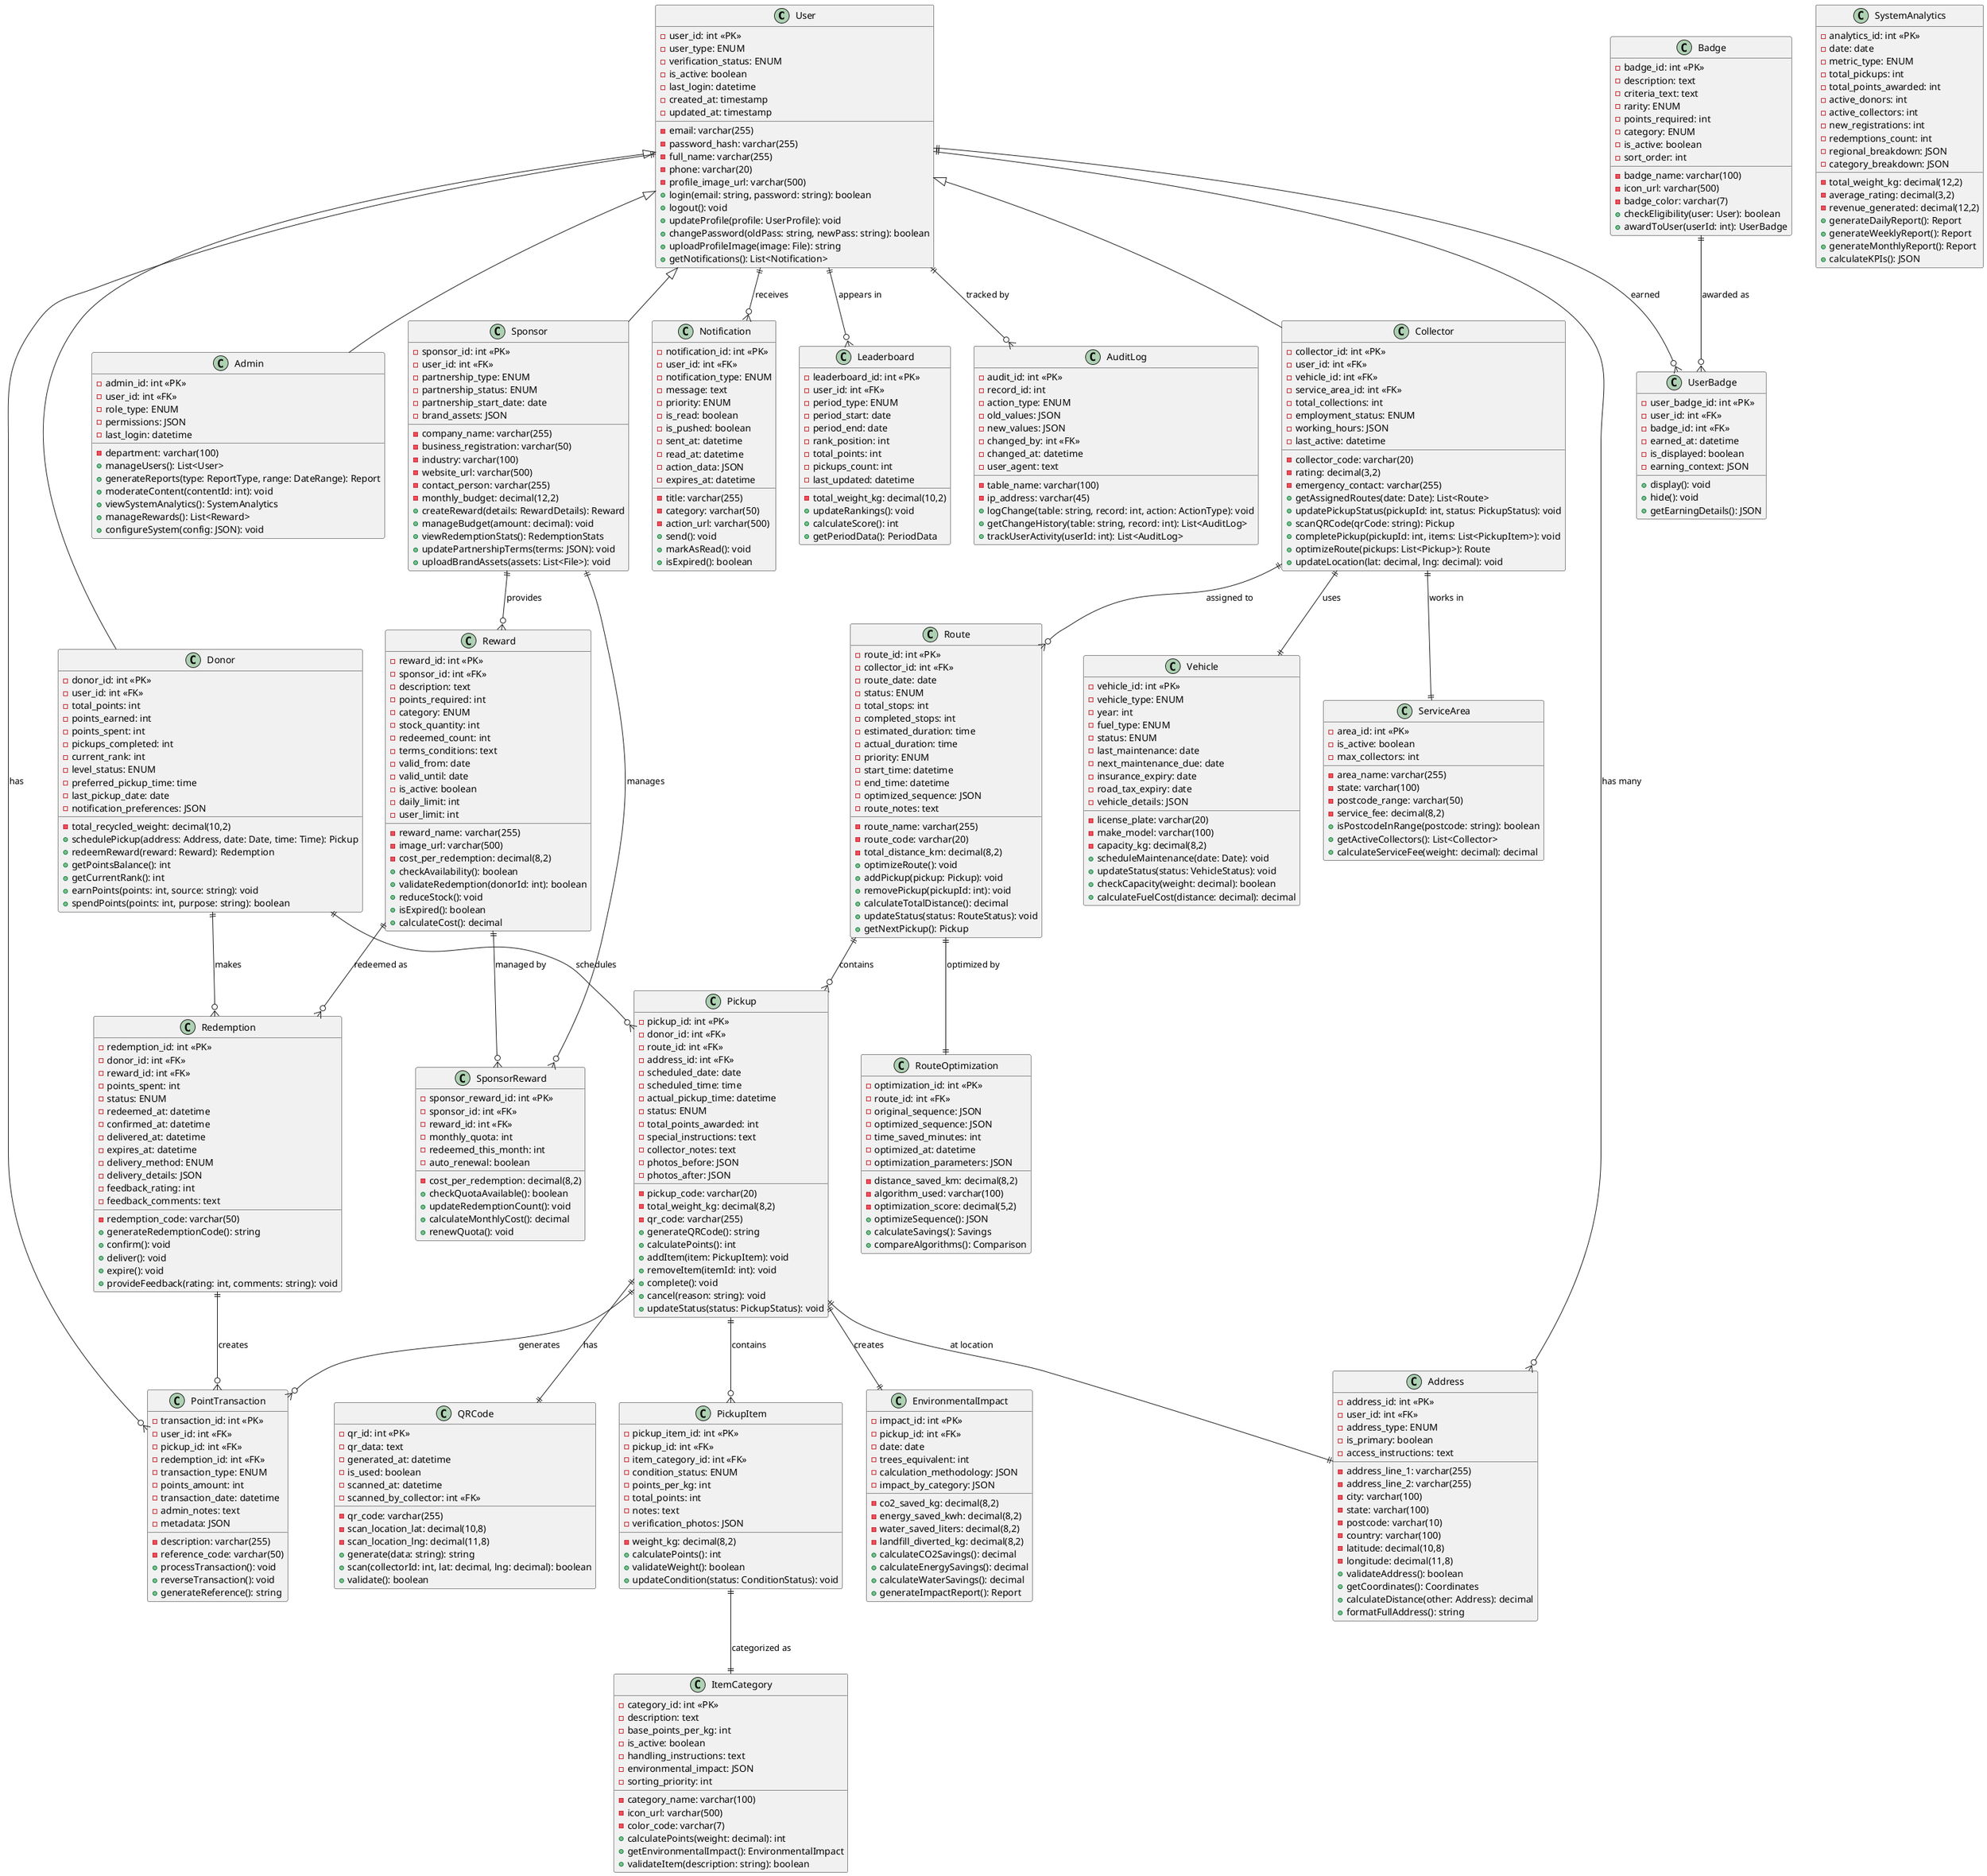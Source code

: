 @startuml MyCycle_Plus_Class_Diagram

!define ENTITY class
!define PK <<PK>>
!define FK <<FK>>

' Core User Management
ENTITY User {
  -user_id: int PK
  -user_type: ENUM
  -email: varchar(255)
  -password_hash: varchar(255)
  -full_name: varchar(255)
  -phone: varchar(20)
  -profile_image_url: varchar(500)
  -verification_status: ENUM
  -is_active: boolean
  -last_login: datetime
  -created_at: timestamp
  -updated_at: timestamp
  +login(email: string, password: string): boolean
  +logout(): void
  +updateProfile(profile: UserProfile): void
  +changePassword(oldPass: string, newPass: string): boolean
  +uploadProfileImage(image: File): string
  +getNotifications(): List<Notification>
}

ENTITY Donor {
  -donor_id: int PK
  -user_id: int FK
  -total_points: int
  -points_earned: int
  -points_spent: int
  -total_recycled_weight: decimal(10,2)
  -pickups_completed: int
  -current_rank: int
  -level_status: ENUM
  -preferred_pickup_time: time
  -last_pickup_date: date
  -notification_preferences: JSON
  +schedulePickup(address: Address, date: Date, time: Time): Pickup
  +redeemReward(reward: Reward): Redemption
  +getPointsBalance(): int
  +getCurrentRank(): int
  +earnPoints(points: int, source: string): void
  +spendPoints(points: int, purpose: string): boolean
}

ENTITY Collector {
  -collector_id: int PK
  -user_id: int FK
  -collector_code: varchar(20)
  -vehicle_id: int FK
  -service_area_id: int FK
  -rating: decimal(3,2)
  -total_collections: int
  -employment_status: ENUM
  -working_hours: JSON
  -emergency_contact: varchar(255)
  -last_active: datetime
  +getAssignedRoutes(date: Date): List<Route>
  +updatePickupStatus(pickupId: int, status: PickupStatus): void
  +scanQRCode(qrCode: string): Pickup
  +completePickup(pickupId: int, items: List<PickupItem>): void
  +optimizeRoute(pickups: List<Pickup>): Route
  +updateLocation(lat: decimal, lng: decimal): void
}

ENTITY Admin {
  -admin_id: int PK
  -user_id: int FK
  -role_type: ENUM
  -permissions: JSON
  -department: varchar(100)
  -last_login: datetime
  +manageUsers(): List<User>
  +generateReports(type: ReportType, range: DateRange): Report
  +moderateContent(contentId: int): void
  +viewSystemAnalytics(): SystemAnalytics
  +manageRewards(): List<Reward>
  +configureSystem(config: JSON): void
}

ENTITY Sponsor {
  -sponsor_id: int PK
  -user_id: int FK
  -company_name: varchar(255)
  -business_registration: varchar(50)
  -industry: varchar(100)
  -website_url: varchar(500)
  -contact_person: varchar(255)
  -partnership_type: ENUM
  -partnership_status: ENUM
  -partnership_start_date: date
  -monthly_budget: decimal(12,2)
  -brand_assets: JSON
  +createReward(details: RewardDetails): Reward
  +manageBudget(amount: decimal): void
  +viewRedemptionStats(): RedemptionStats
  +updatePartnershipTerms(terms: JSON): void
  +uploadBrandAssets(assets: List<File>): void
}

' Address and Location
ENTITY Address {
  -address_id: int PK
  -user_id: int FK
  -address_line_1: varchar(255)
  -address_line_2: varchar(255)
  -city: varchar(100)
  -state: varchar(100)
  -postcode: varchar(10)
  -country: varchar(100)
  -latitude: decimal(10,8)
  -longitude: decimal(11,8)
  -address_type: ENUM
  -is_primary: boolean
  -access_instructions: text
  +validateAddress(): boolean
  +getCoordinates(): Coordinates
  +calculateDistance(other: Address): decimal
  +formatFullAddress(): string
}

ENTITY ServiceArea {
  -area_id: int PK
  -area_name: varchar(255)
  -state: varchar(100)
  -postcode_range: varchar(50)
  -is_active: boolean
  -service_fee: decimal(8,2)
  -max_collectors: int
  +isPostcodeInRange(postcode: string): boolean
  +getActiveCollectors(): List<Collector>
  +calculateServiceFee(weight: decimal): decimal
}

' Vehicle Management
ENTITY Vehicle {
  -vehicle_id: int PK
  -vehicle_type: ENUM
  -license_plate: varchar(20)
  -make_model: varchar(100)
  -year: int
  -capacity_kg: decimal(8,2)
  -fuel_type: ENUM
  -status: ENUM
  -last_maintenance: date
  -next_maintenance_due: date
  -insurance_expiry: date
  -road_tax_expiry: date
  -vehicle_details: JSON
  +scheduleMaintenance(date: Date): void
  +updateStatus(status: VehicleStatus): void
  +checkCapacity(weight: decimal): boolean
  +calculateFuelCost(distance: decimal): decimal
}

' Route and Pickup Management
ENTITY Route {
  -route_id: int PK
  -collector_id: int FK
  -route_name: varchar(255)
  -route_code: varchar(20)
  -route_date: date
  -status: ENUM
  -total_stops: int
  -completed_stops: int
  -total_distance_km: decimal(8,2)
  -estimated_duration: time
  -actual_duration: time
  -priority: ENUM
  -start_time: datetime
  -end_time: datetime
  -optimized_sequence: JSON
  -route_notes: text
  +optimizeRoute(): void
  +addPickup(pickup: Pickup): void
  +removePickup(pickupId: int): void
  +calculateTotalDistance(): decimal
  +updateStatus(status: RouteStatus): void
  +getNextPickup(): Pickup
}

ENTITY Pickup {
  -pickup_id: int PK
  -donor_id: int FK
  -route_id: int FK
  -address_id: int FK
  -pickup_code: varchar(20)
  -scheduled_date: date
  -scheduled_time: time
  -actual_pickup_time: datetime
  -status: ENUM
  -total_weight_kg: decimal(8,2)
  -total_points_awarded: int
  -special_instructions: text
  -collector_notes: text
  -qr_code: varchar(255)
  -photos_before: JSON
  -photos_after: JSON
  +generateQRCode(): string
  +calculatePoints(): int
  +addItem(item: PickupItem): void
  +removeItem(itemId: int): void
  +complete(): void
  +cancel(reason: string): void
  +updateStatus(status: PickupStatus): void
}

ENTITY PickupItem {
  -pickup_item_id: int PK
  -pickup_id: int FK
  -item_category_id: int FK
  -weight_kg: decimal(8,2)
  -condition_status: ENUM
  -points_per_kg: int
  -total_points: int
  -notes: text
  -verification_photos: JSON
  +calculatePoints(): int
  +validateWeight(): boolean
  +updateCondition(status: ConditionStatus): void
}

ENTITY ItemCategory {
  -category_id: int PK
  -category_name: varchar(100)
  -description: text
  -base_points_per_kg: int
  -icon_url: varchar(500)
  -color_code: varchar(7)
  -is_active: boolean
  -handling_instructions: text
  -environmental_impact: JSON
  -sorting_priority: int
  +calculatePoints(weight: decimal): int
  +getEnvironmentalImpact(): EnvironmentalImpact
  +validateItem(description: string): boolean
}

' QR Code Management
ENTITY QRCode {
  -qr_id: int PK
  -qr_code: varchar(255)
  -qr_data: text
  -generated_at: datetime
  -is_used: boolean
  -scanned_at: datetime
  -scanned_by_collector: int FK
  -scan_location_lat: decimal(10,8)
  -scan_location_lng: decimal(11,8)
  +generate(data: string): string
  +scan(collectorId: int, lat: decimal, lng: decimal): boolean
  +validate(): boolean
}

' Rewards System
ENTITY Reward {
  -reward_id: int PK
  -sponsor_id: int FK
  -reward_name: varchar(255)
  -description: text
  -points_required: int
  -category: ENUM
  -stock_quantity: int
  -redeemed_count: int
  -image_url: varchar(500)
  -terms_conditions: text
  -valid_from: date
  -valid_until: date
  -is_active: boolean
  -daily_limit: int
  -user_limit: int
  -cost_per_redemption: decimal(8,2)
  +checkAvailability(): boolean
  +validateRedemption(donorId: int): boolean
  +reduceStock(): void
  +isExpired(): boolean
  +calculateCost(): decimal
}

ENTITY Redemption {
  -redemption_id: int PK
  -donor_id: int FK
  -reward_id: int FK
  -points_spent: int
  -redemption_code: varchar(50)
  -status: ENUM
  -redeemed_at: datetime
  -confirmed_at: datetime
  -delivered_at: datetime
  -expires_at: datetime
  -delivery_method: ENUM
  -delivery_details: JSON
  -feedback_rating: int
  -feedback_comments: text
  +generateRedemptionCode(): string
  +confirm(): void
  +deliver(): void
  +expire(): void
  +provideFeedback(rating: int, comments: string): void
}

ENTITY SponsorReward {
  -sponsor_reward_id: int PK
  -sponsor_id: int FK
  -reward_id: int FK
  -cost_per_redemption: decimal(8,2)
  -monthly_quota: int
  -redeemed_this_month: int
  -auto_renewal: boolean
  +checkQuotaAvailable(): boolean
  +updateRedemptionCount(): void
  +calculateMonthlyCost(): decimal
  +renewQuota(): void
}

' Badge System
ENTITY Badge {
  -badge_id: int PK
  -badge_name: varchar(100)
  -description: text
  -criteria_text: text
  -icon_url: varchar(500)
  -badge_color: varchar(7)
  -rarity: ENUM
  -points_required: int
  -category: ENUM
  -is_active: boolean
  -sort_order: int
  +checkEligibility(user: User): boolean
  +awardToUser(userId: int): UserBadge
}

ENTITY UserBadge {
  -user_badge_id: int PK
  -user_id: int FK
  -badge_id: int FK
  -earned_at: datetime
  -is_displayed: boolean
  -earning_context: JSON
  +display(): void
  +hide(): void
  +getEarningDetails(): JSON
}

' Analytics and Transactions
ENTITY PointTransaction {
  -transaction_id: int PK
  -user_id: int FK
  -pickup_id: int FK
  -redemption_id: int FK
  -transaction_type: ENUM
  -points_amount: int
  -description: varchar(255)
  -transaction_date: datetime
  -reference_code: varchar(50)
  -admin_notes: text
  -metadata: JSON
  +processTransaction(): void
  +reverseTransaction(): void
  +generateReference(): string
}

ENTITY Notification {
  -notification_id: int PK
  -user_id: int FK
  -notification_type: ENUM
  -title: varchar(255)
  -message: text
  -priority: ENUM
  -category: varchar(50)
  -is_read: boolean
  -is_pushed: boolean
  -sent_at: datetime
  -read_at: datetime
  -action_url: varchar(500)
  -action_data: JSON
  -expires_at: datetime
  +send(): void
  +markAsRead(): void
  +isExpired(): boolean
}

ENTITY Leaderboard {
  -leaderboard_id: int PK
  -user_id: int FK
  -period_type: ENUM
  -period_start: date
  -period_end: date
  -rank_position: int
  -total_points: int
  -total_weight_kg: decimal(10,2)
  -pickups_count: int
  -last_updated: datetime
  +updateRankings(): void
  +calculateScore(): int
  +getPeriodData(): PeriodData
}

ENTITY SystemAnalytics {
  -analytics_id: int PK
  -date: date
  -metric_type: ENUM
  -total_pickups: int
  -total_weight_kg: decimal(12,2)
  -total_points_awarded: int
  -active_donors: int
  -active_collectors: int
  -new_registrations: int
  -redemptions_count: int
  -average_rating: decimal(3,2)
  -revenue_generated: decimal(12,2)
  -regional_breakdown: JSON
  -category_breakdown: JSON
  +generateDailyReport(): Report
  +generateWeeklyReport(): Report
  +generateMonthlyReport(): Report
  +calculateKPIs(): JSON
}

ENTITY EnvironmentalImpact {
  -impact_id: int PK
  -pickup_id: int FK
  -date: date
  -co2_saved_kg: decimal(8,2)
  -energy_saved_kwh: decimal(8,2)
  -water_saved_liters: decimal(8,2)
  -trees_equivalent: int
  -landfill_diverted_kg: decimal(8,2)
  -calculation_methodology: JSON
  -impact_by_category: JSON
  +calculateCO2Savings(): decimal
  +calculateEnergySavings(): decimal
  +calculateWaterSavings(): decimal
  +generateImpactReport(): Report
}

ENTITY RouteOptimization {
  -optimization_id: int PK
  -route_id: int FK
  -original_sequence: JSON
  -optimized_sequence: JSON
  -distance_saved_km: decimal(8,2)
  -time_saved_minutes: int
  -algorithm_used: varchar(100)
  -optimization_score: decimal(5,2)
  -optimized_at: datetime
  -optimization_parameters: JSON
  +optimizeSequence(): JSON
  +calculateSavings(): Savings
  +compareAlgorithms(): Comparison
}

ENTITY AuditLog {
  -audit_id: int PK
  -table_name: varchar(100)
  -record_id: int
  -action_type: ENUM
  -old_values: JSON
  -new_values: JSON
  -changed_by: int FK
  -changed_at: datetime
  -ip_address: varchar(45)
  -user_agent: text
  +logChange(table: string, record: int, action: ActionType): void
  +getChangeHistory(table: string, record: int): List<AuditLog>
  +trackUserActivity(userId: int): List<AuditLog>
}

' Inheritance Relationships
User <|-- Donor
User <|-- Collector
User <|-- Admin
User <|-- Sponsor

' One-to-Many Relationships
User ||--o{ Address : "has many"
User ||--o{ Notification : "receives"
User ||--o{ PointTransaction : "has"
User ||--o{ UserBadge : "earned"
User ||--o{ Leaderboard : "appears in"
User ||--o{ AuditLog : "tracked by"

Donor ||--o{ Pickup : "schedules"
Donor ||--o{ Redemption : "makes"

Collector ||--o{ Route : "assigned to"
Collector ||--|| Vehicle : "uses"
Collector ||--|| ServiceArea : "works in"

Sponsor ||--o{ Reward : "provides"
Sponsor ||--o{ SponsorReward : "manages"

Route ||--o{ Pickup : "contains"
Route ||--|| RouteOptimization : "optimized by"

Pickup ||--|| Address : "at location"
Pickup ||--o{ PickupItem : "contains"
Pickup ||--|| QRCode : "has"
Pickup ||--o{ PointTransaction : "generates"
Pickup ||--|| EnvironmentalImpact : "creates"

PickupItem ||--|| ItemCategory : "categorized as"

Reward ||--o{ Redemption : "redeemed as"
Reward ||--o{ SponsorReward : "managed by"

Redemption ||--o{ PointTransaction : "creates"

Badge ||--o{ UserBadge : "awarded as"

@enduml